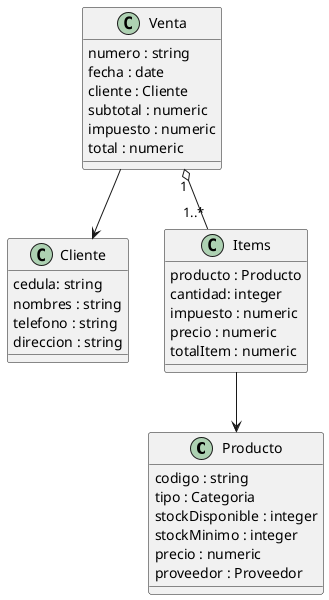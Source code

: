 @startuml

class Producto {
    codigo : string
    tipo : Categoria
    stockDisponible : integer
    stockMinimo : integer
    precio : numeric
    proveedor : Proveedor

}

class Cliente{
    cedula: string
    nombres : string
    telefono : string
    direccion : string
}

class Venta{
    numero : string
    fecha : date
    cliente : Cliente
    subtotal : numeric
    impuesto : numeric
    total : numeric

}

Class Items{
    producto : Producto
    cantidad: integer
    impuesto : numeric
    precio : numeric
    totalItem : numeric

}

Venta --> Cliente
Venta "1" o-- "1..*" Items
Items --> Producto

@enduml